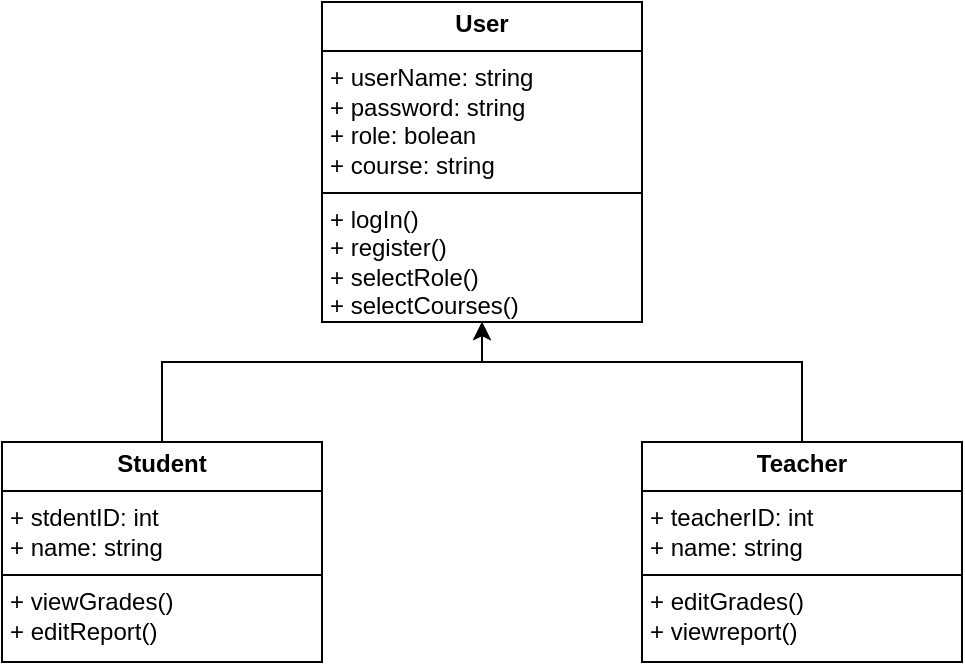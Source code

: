 <mxfile version="27.0.9">
  <diagram name="Page-1" id="aaqDXHhtURLZv5ajBQwR">
    <mxGraphModel dx="690" dy="521" grid="1" gridSize="10" guides="1" tooltips="1" connect="1" arrows="1" fold="1" page="1" pageScale="1" pageWidth="850" pageHeight="1100" math="0" shadow="0">
      <root>
        <mxCell id="0" />
        <mxCell id="1" parent="0" />
        <mxCell id="0P496a_Xw_BkeTNaASq2-26" value="&lt;p style=&quot;margin:0px;margin-top:4px;text-align:center;&quot;&gt;&lt;b&gt;User&lt;/b&gt;&lt;/p&gt;&lt;hr size=&quot;1&quot; style=&quot;border-style:solid;&quot;&gt;&lt;p style=&quot;margin:0px;margin-left:4px;&quot;&gt;+ userName: string&lt;/p&gt;&lt;p style=&quot;margin:0px;margin-left:4px;&quot;&gt;+ password: string&lt;/p&gt;&lt;p style=&quot;margin:0px;margin-left:4px;&quot;&gt;+ role: bolean&lt;/p&gt;&lt;p style=&quot;margin:0px;margin-left:4px;&quot;&gt;+ course: string&lt;/p&gt;&lt;hr size=&quot;1&quot; style=&quot;border-style:solid;&quot;&gt;&lt;p style=&quot;margin:0px;margin-left:4px;&quot;&gt;+ logIn()&lt;/p&gt;&lt;p style=&quot;margin:0px;margin-left:4px;&quot;&gt;+ register()&lt;/p&gt;&lt;p style=&quot;margin:0px;margin-left:4px;&quot;&gt;+ selectRole()&lt;/p&gt;&lt;p style=&quot;margin:0px;margin-left:4px;&quot;&gt;+ selectCourses()&lt;/p&gt;" style="verticalAlign=top;align=left;overflow=fill;html=1;whiteSpace=wrap;" parent="1" vertex="1">
          <mxGeometry x="200" y="80" width="160" height="160" as="geometry" />
        </mxCell>
        <mxCell id="0P496a_Xw_BkeTNaASq2-29" style="edgeStyle=none;rounded=0;orthogonalLoop=1;jettySize=auto;html=1;exitX=0.5;exitY=0;exitDx=0;exitDy=0;entryX=0.5;entryY=1;entryDx=0;entryDy=0;" parent="1" source="0P496a_Xw_BkeTNaASq2-27" target="0P496a_Xw_BkeTNaASq2-26" edge="1">
          <mxGeometry relative="1" as="geometry">
            <Array as="points">
              <mxPoint x="120" y="260" />
              <mxPoint x="280" y="260" />
            </Array>
          </mxGeometry>
        </mxCell>
        <mxCell id="0P496a_Xw_BkeTNaASq2-27" value="&lt;p style=&quot;margin:0px;margin-top:4px;text-align:center;&quot;&gt;&lt;b&gt;Student&lt;/b&gt;&lt;/p&gt;&lt;hr size=&quot;1&quot; style=&quot;border-style:solid;&quot;&gt;&lt;p style=&quot;margin:0px;margin-left:4px;&quot;&gt;+ stdentID: int&lt;/p&gt;&lt;p style=&quot;margin:0px;margin-left:4px;&quot;&gt;+ name: string&lt;/p&gt;&lt;hr size=&quot;1&quot; style=&quot;border-style:solid;&quot;&gt;&lt;p style=&quot;margin:0px;margin-left:4px;&quot;&gt;+ viewGrades()&lt;/p&gt;&lt;p style=&quot;margin:0px;margin-left:4px;&quot;&gt;+ editReport()&lt;/p&gt;" style="verticalAlign=top;align=left;overflow=fill;html=1;whiteSpace=wrap;" parent="1" vertex="1">
          <mxGeometry x="40" y="300" width="160" height="110" as="geometry" />
        </mxCell>
        <mxCell id="0P496a_Xw_BkeTNaASq2-30" style="edgeStyle=none;rounded=0;orthogonalLoop=1;jettySize=auto;html=1;exitX=0.5;exitY=0;exitDx=0;exitDy=0;" parent="1" source="0P496a_Xw_BkeTNaASq2-28" edge="1">
          <mxGeometry relative="1" as="geometry">
            <mxPoint x="280" y="240" as="targetPoint" />
            <Array as="points">
              <mxPoint x="440" y="260" />
              <mxPoint x="280" y="260" />
            </Array>
          </mxGeometry>
        </mxCell>
        <mxCell id="0P496a_Xw_BkeTNaASq2-28" value="&lt;p style=&quot;margin:0px;margin-top:4px;text-align:center;&quot;&gt;&lt;b&gt;Teacher&lt;/b&gt;&lt;/p&gt;&lt;hr size=&quot;1&quot; style=&quot;border-style:solid;&quot;&gt;&lt;p style=&quot;margin:0px;margin-left:4px;&quot;&gt;+ teacherID: int&lt;/p&gt;&lt;p style=&quot;margin:0px;margin-left:4px;&quot;&gt;+ name: string&lt;/p&gt;&lt;hr size=&quot;1&quot; style=&quot;border-style:solid;&quot;&gt;&lt;p style=&quot;margin:0px;margin-left:4px;&quot;&gt;+ editGrades()&lt;/p&gt;&lt;p style=&quot;margin:0px;margin-left:4px;&quot;&gt;+ viewreport()&lt;/p&gt;" style="verticalAlign=top;align=left;overflow=fill;html=1;whiteSpace=wrap;" parent="1" vertex="1">
          <mxGeometry x="360" y="300" width="160" height="110" as="geometry" />
        </mxCell>
      </root>
    </mxGraphModel>
  </diagram>
</mxfile>
